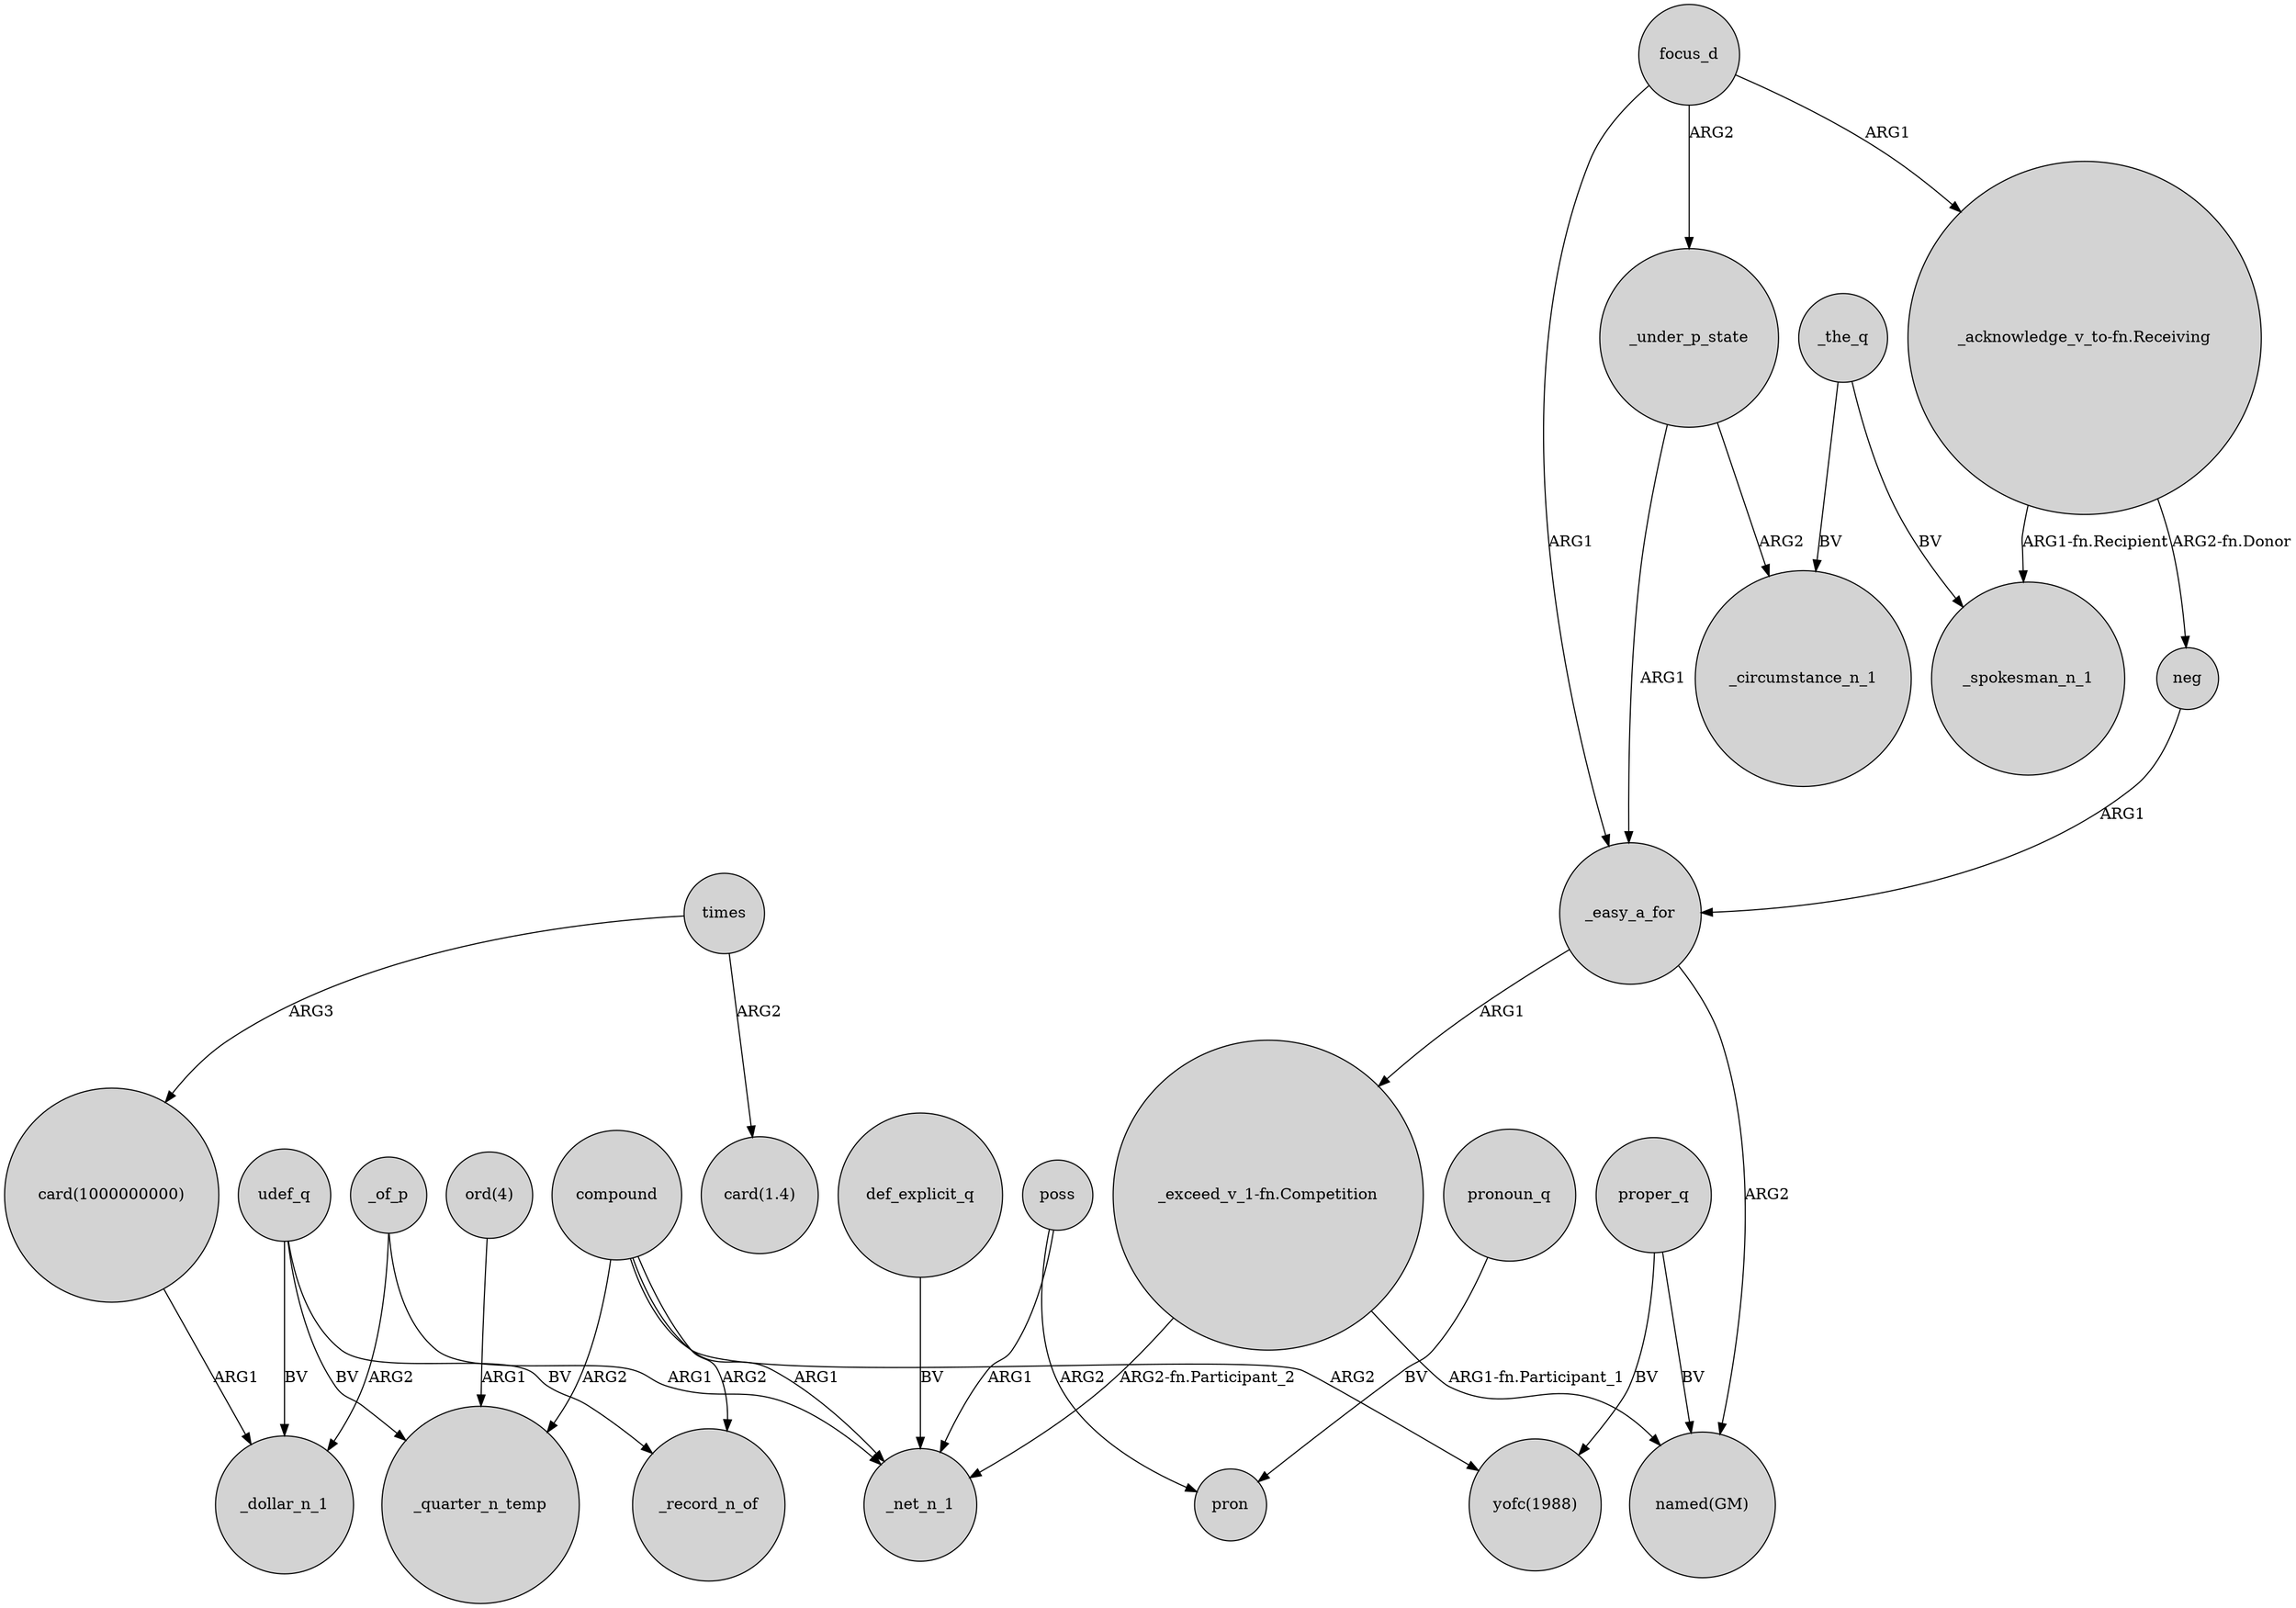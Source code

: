digraph {
	node [shape=circle style=filled]
	"card(1000000000)" -> _dollar_n_1 [label=ARG1]
	_under_p_state -> _easy_a_for [label=ARG1]
	def_explicit_q -> _net_n_1 [label=BV]
	_easy_a_for -> "named(GM)" [label=ARG2]
	udef_q -> _record_n_of [label=BV]
	compound -> "yofc(1988)" [label=ARG2]
	focus_d -> _easy_a_for [label=ARG1]
	"_exceed_v_1-fn.Competition" -> _net_n_1 [label="ARG2-fn.Participant_2"]
	proper_q -> "named(GM)" [label=BV]
	compound -> _record_n_of [label=ARG2]
	times -> "card(1000000000)" [label=ARG3]
	_under_p_state -> _circumstance_n_1 [label=ARG2]
	times -> "card(1.4)" [label=ARG2]
	pronoun_q -> pron [label=BV]
	poss -> pron [label=ARG2]
	"_acknowledge_v_to-fn.Receiving" -> neg [label="ARG2-fn.Donor"]
	focus_d -> "_acknowledge_v_to-fn.Receiving" [label=ARG1]
	compound -> _quarter_n_temp [label=ARG2]
	"_exceed_v_1-fn.Competition" -> "named(GM)" [label="ARG1-fn.Participant_1"]
	"_acknowledge_v_to-fn.Receiving" -> _spokesman_n_1 [label="ARG1-fn.Recipient"]
	compound -> _net_n_1 [label=ARG1]
	udef_q -> _dollar_n_1 [label=BV]
	_of_p -> _net_n_1 [label=ARG1]
	"ord(4)" -> _quarter_n_temp [label=ARG1]
	proper_q -> "yofc(1988)" [label=BV]
	focus_d -> _under_p_state [label=ARG2]
	udef_q -> _quarter_n_temp [label=BV]
	_easy_a_for -> "_exceed_v_1-fn.Competition" [label=ARG1]
	_the_q -> _spokesman_n_1 [label=BV]
	_of_p -> _dollar_n_1 [label=ARG2]
	neg -> _easy_a_for [label=ARG1]
	poss -> _net_n_1 [label=ARG1]
	_the_q -> _circumstance_n_1 [label=BV]
}
